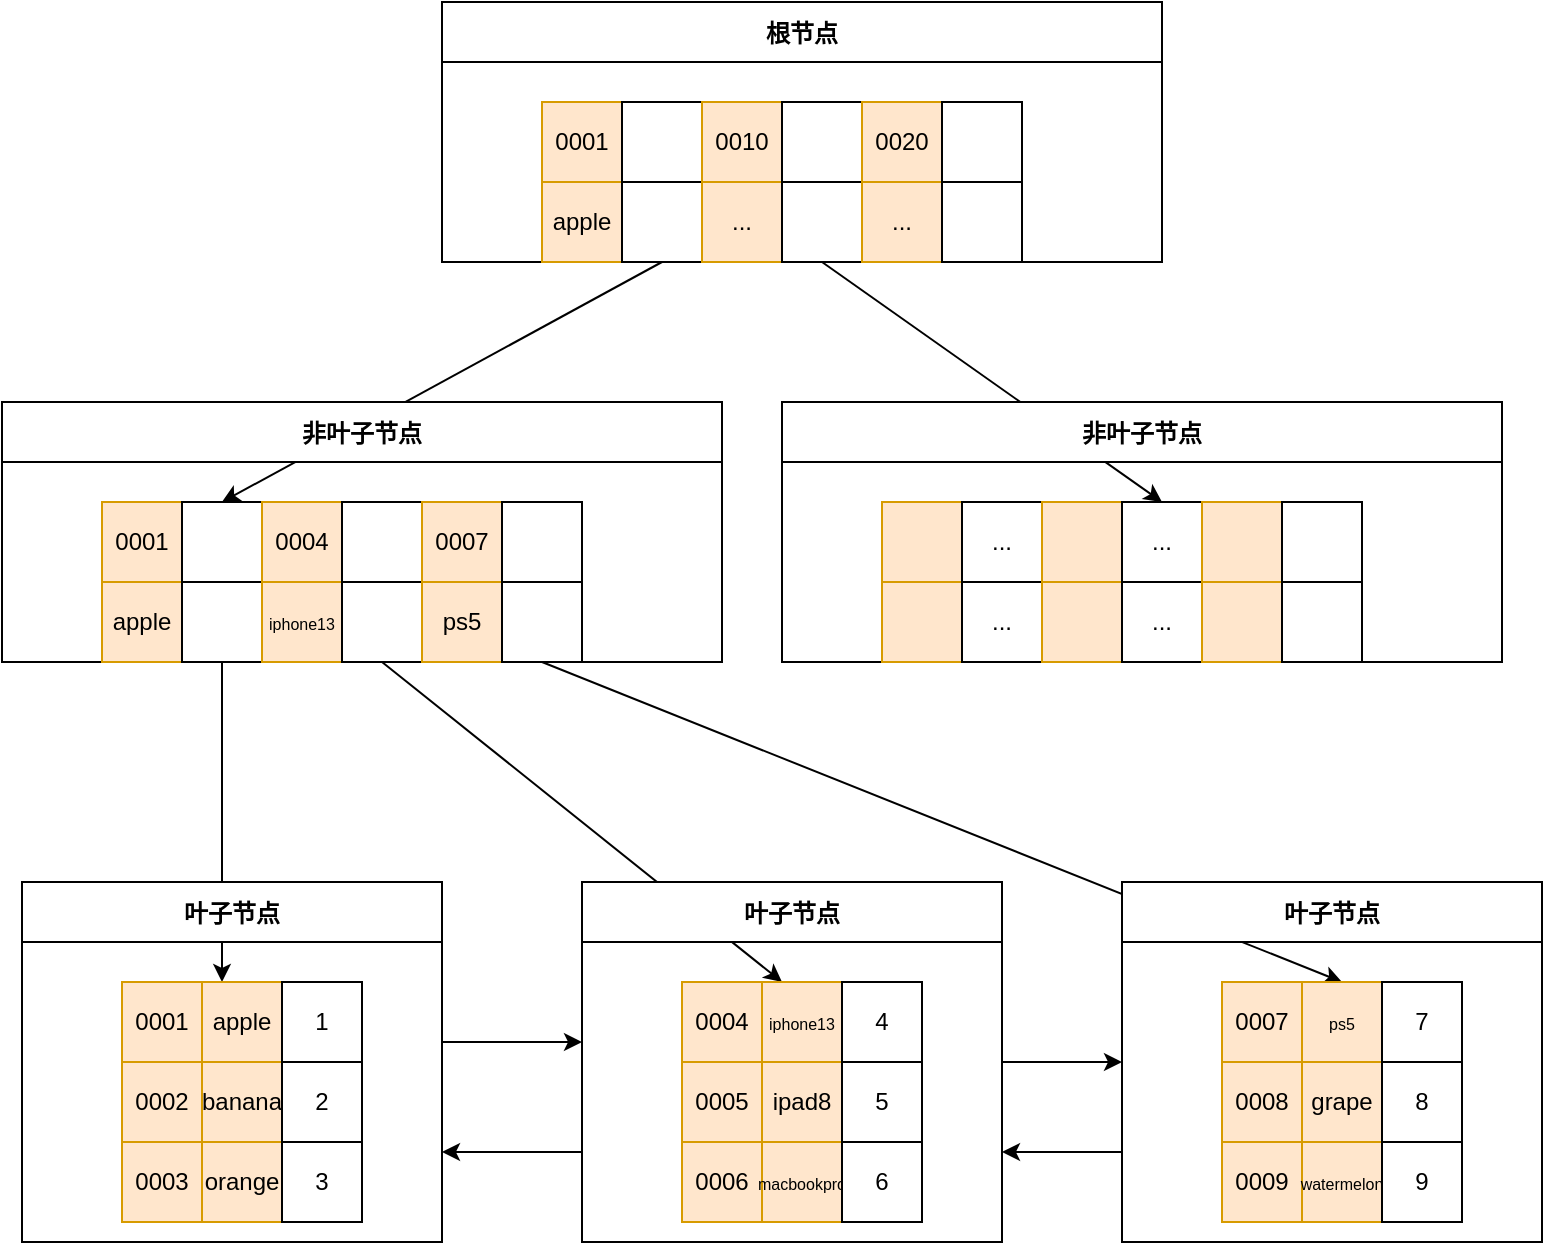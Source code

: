 <mxfile version="24.2.1" type="github">
  <diagram name="第 1 页" id="L3MYszg45aw-9ag5Qtyw">
    <mxGraphModel dx="1242" dy="820" grid="1" gridSize="10" guides="1" tooltips="1" connect="1" arrows="1" fold="1" page="1" pageScale="1" pageWidth="827" pageHeight="1169" math="0" shadow="0">
      <root>
        <mxCell id="0" />
        <mxCell id="1" parent="0" />
        <mxCell id="CaWkNsFtZmm8j-gVIiiy-1" value="根节点" style="swimlane;startSize=30;" vertex="1" parent="1">
          <mxGeometry x="230" y="30" width="360" height="130" as="geometry">
            <mxRectangle x="230" y="230" width="80" height="30" as="alternateBounds" />
          </mxGeometry>
        </mxCell>
        <mxCell id="CaWkNsFtZmm8j-gVIiiy-2" value="0001" style="rounded=0;whiteSpace=wrap;html=1;fillColor=#ffe6cc;strokeColor=#d79b00;" vertex="1" parent="CaWkNsFtZmm8j-gVIiiy-1">
          <mxGeometry x="50" y="50" width="40" height="40" as="geometry" />
        </mxCell>
        <mxCell id="CaWkNsFtZmm8j-gVIiiy-3" value="" style="whiteSpace=wrap;html=1;aspect=fixed;" vertex="1" parent="CaWkNsFtZmm8j-gVIiiy-1">
          <mxGeometry x="90" y="50" width="40" height="40" as="geometry" />
        </mxCell>
        <mxCell id="CaWkNsFtZmm8j-gVIiiy-4" value="0010" style="whiteSpace=wrap;html=1;aspect=fixed;fillColor=#ffe6cc;strokeColor=#d79b00;" vertex="1" parent="CaWkNsFtZmm8j-gVIiiy-1">
          <mxGeometry x="130" y="50" width="40" height="40" as="geometry" />
        </mxCell>
        <mxCell id="CaWkNsFtZmm8j-gVIiiy-5" value="" style="whiteSpace=wrap;html=1;aspect=fixed;" vertex="1" parent="CaWkNsFtZmm8j-gVIiiy-1">
          <mxGeometry x="170" y="50" width="40" height="40" as="geometry" />
        </mxCell>
        <mxCell id="CaWkNsFtZmm8j-gVIiiy-6" value="0020" style="whiteSpace=wrap;html=1;aspect=fixed;fillColor=#ffe6cc;strokeColor=#d79b00;" vertex="1" parent="CaWkNsFtZmm8j-gVIiiy-1">
          <mxGeometry x="210" y="50" width="40" height="40" as="geometry" />
        </mxCell>
        <mxCell id="CaWkNsFtZmm8j-gVIiiy-7" value="" style="whiteSpace=wrap;html=1;aspect=fixed;" vertex="1" parent="CaWkNsFtZmm8j-gVIiiy-1">
          <mxGeometry x="250" y="50" width="40" height="40" as="geometry" />
        </mxCell>
        <mxCell id="CaWkNsFtZmm8j-gVIiiy-11" value="apple" style="rounded=0;whiteSpace=wrap;html=1;fillColor=#ffe6cc;strokeColor=#d79b00;" vertex="1" parent="CaWkNsFtZmm8j-gVIiiy-1">
          <mxGeometry x="50" y="90" width="40" height="40" as="geometry" />
        </mxCell>
        <mxCell id="CaWkNsFtZmm8j-gVIiiy-12" value="" style="whiteSpace=wrap;html=1;aspect=fixed;" vertex="1" parent="CaWkNsFtZmm8j-gVIiiy-1">
          <mxGeometry x="90" y="90" width="40" height="40" as="geometry" />
        </mxCell>
        <mxCell id="CaWkNsFtZmm8j-gVIiiy-13" value="..." style="whiteSpace=wrap;html=1;aspect=fixed;fillColor=#ffe6cc;strokeColor=#d79b00;" vertex="1" parent="CaWkNsFtZmm8j-gVIiiy-1">
          <mxGeometry x="130" y="90" width="40" height="40" as="geometry" />
        </mxCell>
        <mxCell id="CaWkNsFtZmm8j-gVIiiy-14" value="" style="whiteSpace=wrap;html=1;aspect=fixed;" vertex="1" parent="CaWkNsFtZmm8j-gVIiiy-1">
          <mxGeometry x="170" y="90" width="40" height="40" as="geometry" />
        </mxCell>
        <mxCell id="CaWkNsFtZmm8j-gVIiiy-15" value="..." style="whiteSpace=wrap;html=1;aspect=fixed;fillColor=#ffe6cc;strokeColor=#d79b00;" vertex="1" parent="CaWkNsFtZmm8j-gVIiiy-1">
          <mxGeometry x="210" y="90" width="40" height="40" as="geometry" />
        </mxCell>
        <mxCell id="CaWkNsFtZmm8j-gVIiiy-16" value="" style="whiteSpace=wrap;html=1;aspect=fixed;" vertex="1" parent="CaWkNsFtZmm8j-gVIiiy-1">
          <mxGeometry x="250" y="90" width="40" height="40" as="geometry" />
        </mxCell>
        <mxCell id="CaWkNsFtZmm8j-gVIiiy-30" value="" style="endArrow=classic;html=1;rounded=0;entryX=0.5;entryY=0;entryDx=0;entryDy=0;" edge="1" parent="CaWkNsFtZmm8j-gVIiiy-1" target="CaWkNsFtZmm8j-gVIiiy-19">
          <mxGeometry width="50" height="50" relative="1" as="geometry">
            <mxPoint x="110" y="130" as="sourcePoint" />
            <mxPoint x="160" y="80" as="targetPoint" />
          </mxGeometry>
        </mxCell>
        <mxCell id="CaWkNsFtZmm8j-gVIiiy-44" value="" style="endArrow=classic;html=1;rounded=0;entryX=0.5;entryY=0;entryDx=0;entryDy=0;" edge="1" parent="CaWkNsFtZmm8j-gVIiiy-1" target="CaWkNsFtZmm8j-gVIiiy-35">
          <mxGeometry width="50" height="50" relative="1" as="geometry">
            <mxPoint x="190" y="130" as="sourcePoint" />
            <mxPoint x="240" y="80" as="targetPoint" />
          </mxGeometry>
        </mxCell>
        <mxCell id="CaWkNsFtZmm8j-gVIiiy-17" value="非叶子节点" style="swimlane;startSize=30;" vertex="1" parent="1">
          <mxGeometry x="10" y="230" width="360" height="130" as="geometry">
            <mxRectangle x="230" y="230" width="80" height="30" as="alternateBounds" />
          </mxGeometry>
        </mxCell>
        <mxCell id="CaWkNsFtZmm8j-gVIiiy-18" value="0001" style="rounded=0;whiteSpace=wrap;html=1;fillColor=#ffe6cc;strokeColor=#d79b00;" vertex="1" parent="CaWkNsFtZmm8j-gVIiiy-17">
          <mxGeometry x="50" y="50" width="40" height="40" as="geometry" />
        </mxCell>
        <mxCell id="CaWkNsFtZmm8j-gVIiiy-19" value="" style="whiteSpace=wrap;html=1;aspect=fixed;" vertex="1" parent="CaWkNsFtZmm8j-gVIiiy-17">
          <mxGeometry x="90" y="50" width="40" height="40" as="geometry" />
        </mxCell>
        <mxCell id="CaWkNsFtZmm8j-gVIiiy-20" value="0004" style="whiteSpace=wrap;html=1;aspect=fixed;fillColor=#ffe6cc;strokeColor=#d79b00;" vertex="1" parent="CaWkNsFtZmm8j-gVIiiy-17">
          <mxGeometry x="130" y="50" width="40" height="40" as="geometry" />
        </mxCell>
        <mxCell id="CaWkNsFtZmm8j-gVIiiy-21" value="" style="whiteSpace=wrap;html=1;aspect=fixed;" vertex="1" parent="CaWkNsFtZmm8j-gVIiiy-17">
          <mxGeometry x="170" y="50" width="40" height="40" as="geometry" />
        </mxCell>
        <mxCell id="CaWkNsFtZmm8j-gVIiiy-22" value="0007" style="whiteSpace=wrap;html=1;aspect=fixed;fillColor=#ffe6cc;strokeColor=#d79b00;" vertex="1" parent="CaWkNsFtZmm8j-gVIiiy-17">
          <mxGeometry x="210" y="50" width="40" height="40" as="geometry" />
        </mxCell>
        <mxCell id="CaWkNsFtZmm8j-gVIiiy-23" value="" style="whiteSpace=wrap;html=1;aspect=fixed;" vertex="1" parent="CaWkNsFtZmm8j-gVIiiy-17">
          <mxGeometry x="250" y="50" width="40" height="40" as="geometry" />
        </mxCell>
        <mxCell id="CaWkNsFtZmm8j-gVIiiy-24" value="apple" style="rounded=0;whiteSpace=wrap;html=1;fillColor=#ffe6cc;strokeColor=#d79b00;" vertex="1" parent="CaWkNsFtZmm8j-gVIiiy-17">
          <mxGeometry x="50" y="90" width="40" height="40" as="geometry" />
        </mxCell>
        <mxCell id="CaWkNsFtZmm8j-gVIiiy-25" value="" style="whiteSpace=wrap;html=1;aspect=fixed;" vertex="1" parent="CaWkNsFtZmm8j-gVIiiy-17">
          <mxGeometry x="90" y="90" width="40" height="40" as="geometry" />
        </mxCell>
        <mxCell id="CaWkNsFtZmm8j-gVIiiy-26" value="&lt;font style=&quot;font-size: 8px;&quot;&gt;iphone13&lt;/font&gt;" style="whiteSpace=wrap;html=1;aspect=fixed;fillColor=#ffe6cc;strokeColor=#d79b00;" vertex="1" parent="CaWkNsFtZmm8j-gVIiiy-17">
          <mxGeometry x="130" y="90" width="40" height="40" as="geometry" />
        </mxCell>
        <mxCell id="CaWkNsFtZmm8j-gVIiiy-27" value="" style="whiteSpace=wrap;html=1;aspect=fixed;" vertex="1" parent="CaWkNsFtZmm8j-gVIiiy-17">
          <mxGeometry x="170" y="90" width="40" height="40" as="geometry" />
        </mxCell>
        <mxCell id="CaWkNsFtZmm8j-gVIiiy-28" value="ps5" style="whiteSpace=wrap;html=1;aspect=fixed;fillColor=#ffe6cc;strokeColor=#d79b00;" vertex="1" parent="CaWkNsFtZmm8j-gVIiiy-17">
          <mxGeometry x="210" y="90" width="40" height="40" as="geometry" />
        </mxCell>
        <mxCell id="CaWkNsFtZmm8j-gVIiiy-29" value="" style="whiteSpace=wrap;html=1;aspect=fixed;" vertex="1" parent="CaWkNsFtZmm8j-gVIiiy-17">
          <mxGeometry x="250" y="90" width="40" height="40" as="geometry" />
        </mxCell>
        <mxCell id="CaWkNsFtZmm8j-gVIiiy-61" value="" style="endArrow=classic;html=1;rounded=0;entryX=0.25;entryY=0;entryDx=0;entryDy=0;" edge="1" parent="CaWkNsFtZmm8j-gVIiiy-17" target="CaWkNsFtZmm8j-gVIiiy-47">
          <mxGeometry width="50" height="50" relative="1" as="geometry">
            <mxPoint x="110" y="130" as="sourcePoint" />
            <mxPoint x="160" y="80" as="targetPoint" />
          </mxGeometry>
        </mxCell>
        <mxCell id="CaWkNsFtZmm8j-gVIiiy-82" value="" style="endArrow=classic;html=1;rounded=0;entryX=0.25;entryY=0;entryDx=0;entryDy=0;" edge="1" parent="CaWkNsFtZmm8j-gVIiiy-17" target="CaWkNsFtZmm8j-gVIiiy-64">
          <mxGeometry width="50" height="50" relative="1" as="geometry">
            <mxPoint x="190" y="130" as="sourcePoint" />
            <mxPoint x="240" y="80" as="targetPoint" />
          </mxGeometry>
        </mxCell>
        <mxCell id="CaWkNsFtZmm8j-gVIiiy-83" value="" style="endArrow=classic;html=1;rounded=0;entryX=0.5;entryY=0;entryDx=0;entryDy=0;" edge="1" parent="CaWkNsFtZmm8j-gVIiiy-17" target="CaWkNsFtZmm8j-gVIiiy-74">
          <mxGeometry width="50" height="50" relative="1" as="geometry">
            <mxPoint x="270" y="130" as="sourcePoint" />
            <mxPoint x="320" y="80" as="targetPoint" />
          </mxGeometry>
        </mxCell>
        <mxCell id="CaWkNsFtZmm8j-gVIiiy-31" value="非叶子节点" style="swimlane;startSize=30;" vertex="1" parent="1">
          <mxGeometry x="400" y="230" width="360" height="130" as="geometry">
            <mxRectangle x="230" y="230" width="80" height="30" as="alternateBounds" />
          </mxGeometry>
        </mxCell>
        <mxCell id="CaWkNsFtZmm8j-gVIiiy-32" value="" style="rounded=0;whiteSpace=wrap;html=1;fillColor=#ffe6cc;strokeColor=#d79b00;" vertex="1" parent="CaWkNsFtZmm8j-gVIiiy-31">
          <mxGeometry x="50" y="50" width="40" height="40" as="geometry" />
        </mxCell>
        <mxCell id="CaWkNsFtZmm8j-gVIiiy-33" value="..." style="whiteSpace=wrap;html=1;aspect=fixed;" vertex="1" parent="CaWkNsFtZmm8j-gVIiiy-31">
          <mxGeometry x="90" y="50" width="40" height="40" as="geometry" />
        </mxCell>
        <mxCell id="CaWkNsFtZmm8j-gVIiiy-34" value="" style="whiteSpace=wrap;html=1;aspect=fixed;fillColor=#ffe6cc;strokeColor=#d79b00;" vertex="1" parent="CaWkNsFtZmm8j-gVIiiy-31">
          <mxGeometry x="130" y="50" width="40" height="40" as="geometry" />
        </mxCell>
        <mxCell id="CaWkNsFtZmm8j-gVIiiy-35" value="..." style="whiteSpace=wrap;html=1;aspect=fixed;" vertex="1" parent="CaWkNsFtZmm8j-gVIiiy-31">
          <mxGeometry x="170" y="50" width="40" height="40" as="geometry" />
        </mxCell>
        <mxCell id="CaWkNsFtZmm8j-gVIiiy-36" value="" style="whiteSpace=wrap;html=1;aspect=fixed;fillColor=#ffe6cc;strokeColor=#d79b00;" vertex="1" parent="CaWkNsFtZmm8j-gVIiiy-31">
          <mxGeometry x="210" y="50" width="40" height="40" as="geometry" />
        </mxCell>
        <mxCell id="CaWkNsFtZmm8j-gVIiiy-37" value="" style="whiteSpace=wrap;html=1;aspect=fixed;" vertex="1" parent="CaWkNsFtZmm8j-gVIiiy-31">
          <mxGeometry x="250" y="50" width="40" height="40" as="geometry" />
        </mxCell>
        <mxCell id="CaWkNsFtZmm8j-gVIiiy-38" value="" style="rounded=0;whiteSpace=wrap;html=1;fillColor=#ffe6cc;strokeColor=#d79b00;" vertex="1" parent="CaWkNsFtZmm8j-gVIiiy-31">
          <mxGeometry x="50" y="90" width="40" height="40" as="geometry" />
        </mxCell>
        <mxCell id="CaWkNsFtZmm8j-gVIiiy-39" value="..." style="whiteSpace=wrap;html=1;aspect=fixed;" vertex="1" parent="CaWkNsFtZmm8j-gVIiiy-31">
          <mxGeometry x="90" y="90" width="40" height="40" as="geometry" />
        </mxCell>
        <mxCell id="CaWkNsFtZmm8j-gVIiiy-40" value="" style="whiteSpace=wrap;html=1;aspect=fixed;fillColor=#ffe6cc;strokeColor=#d79b00;" vertex="1" parent="CaWkNsFtZmm8j-gVIiiy-31">
          <mxGeometry x="130" y="90" width="40" height="40" as="geometry" />
        </mxCell>
        <mxCell id="CaWkNsFtZmm8j-gVIiiy-41" value="..." style="whiteSpace=wrap;html=1;aspect=fixed;" vertex="1" parent="CaWkNsFtZmm8j-gVIiiy-31">
          <mxGeometry x="170" y="90" width="40" height="40" as="geometry" />
        </mxCell>
        <mxCell id="CaWkNsFtZmm8j-gVIiiy-42" value="" style="whiteSpace=wrap;html=1;aspect=fixed;fillColor=#ffe6cc;strokeColor=#d79b00;" vertex="1" parent="CaWkNsFtZmm8j-gVIiiy-31">
          <mxGeometry x="210" y="90" width="40" height="40" as="geometry" />
        </mxCell>
        <mxCell id="CaWkNsFtZmm8j-gVIiiy-43" value="" style="whiteSpace=wrap;html=1;aspect=fixed;" vertex="1" parent="CaWkNsFtZmm8j-gVIiiy-31">
          <mxGeometry x="250" y="90" width="40" height="40" as="geometry" />
        </mxCell>
        <mxCell id="CaWkNsFtZmm8j-gVIiiy-45" value="叶子节点" style="swimlane;startSize=30;" vertex="1" parent="1">
          <mxGeometry x="20" y="470" width="210" height="180" as="geometry">
            <mxRectangle x="230" y="230" width="80" height="30" as="alternateBounds" />
          </mxGeometry>
        </mxCell>
        <mxCell id="CaWkNsFtZmm8j-gVIiiy-46" value="0001" style="rounded=0;whiteSpace=wrap;html=1;fillColor=#ffe6cc;strokeColor=#d79b00;" vertex="1" parent="CaWkNsFtZmm8j-gVIiiy-45">
          <mxGeometry x="50" y="50" width="40" height="40" as="geometry" />
        </mxCell>
        <mxCell id="CaWkNsFtZmm8j-gVIiiy-47" value="apple" style="whiteSpace=wrap;html=1;aspect=fixed;fillColor=#ffe6cc;strokeColor=#d79b00;" vertex="1" parent="CaWkNsFtZmm8j-gVIiiy-45">
          <mxGeometry x="90" y="50" width="40" height="40" as="geometry" />
        </mxCell>
        <mxCell id="CaWkNsFtZmm8j-gVIiiy-48" value="1" style="whiteSpace=wrap;html=1;aspect=fixed;" vertex="1" parent="CaWkNsFtZmm8j-gVIiiy-45">
          <mxGeometry x="130" y="50" width="40" height="40" as="geometry" />
        </mxCell>
        <mxCell id="CaWkNsFtZmm8j-gVIiiy-52" value="0002" style="rounded=0;whiteSpace=wrap;html=1;fillColor=#ffe6cc;strokeColor=#d79b00;" vertex="1" parent="CaWkNsFtZmm8j-gVIiiy-45">
          <mxGeometry x="50" y="90" width="40" height="40" as="geometry" />
        </mxCell>
        <mxCell id="CaWkNsFtZmm8j-gVIiiy-53" value="banana" style="whiteSpace=wrap;html=1;aspect=fixed;fillColor=#ffe6cc;strokeColor=#d79b00;" vertex="1" parent="CaWkNsFtZmm8j-gVIiiy-45">
          <mxGeometry x="90" y="90" width="40" height="40" as="geometry" />
        </mxCell>
        <mxCell id="CaWkNsFtZmm8j-gVIiiy-54" value="2" style="whiteSpace=wrap;html=1;aspect=fixed;" vertex="1" parent="CaWkNsFtZmm8j-gVIiiy-45">
          <mxGeometry x="130" y="90" width="40" height="40" as="geometry" />
        </mxCell>
        <mxCell id="CaWkNsFtZmm8j-gVIiiy-58" value="0003" style="rounded=0;whiteSpace=wrap;html=1;fillColor=#ffe6cc;strokeColor=#d79b00;" vertex="1" parent="CaWkNsFtZmm8j-gVIiiy-45">
          <mxGeometry x="50" y="130" width="40" height="40" as="geometry" />
        </mxCell>
        <mxCell id="CaWkNsFtZmm8j-gVIiiy-59" value="orange" style="whiteSpace=wrap;html=1;aspect=fixed;fillColor=#ffe6cc;strokeColor=#d79b00;" vertex="1" parent="CaWkNsFtZmm8j-gVIiiy-45">
          <mxGeometry x="90" y="130" width="40" height="40" as="geometry" />
        </mxCell>
        <mxCell id="CaWkNsFtZmm8j-gVIiiy-60" value="3" style="whiteSpace=wrap;html=1;aspect=fixed;" vertex="1" parent="CaWkNsFtZmm8j-gVIiiy-45">
          <mxGeometry x="130" y="130" width="40" height="40" as="geometry" />
        </mxCell>
        <mxCell id="CaWkNsFtZmm8j-gVIiiy-86" style="edgeStyle=orthogonalEdgeStyle;rounded=0;orthogonalLoop=1;jettySize=auto;html=1;exitX=1;exitY=0.5;exitDx=0;exitDy=0;entryX=0;entryY=0.5;entryDx=0;entryDy=0;" edge="1" parent="1" source="CaWkNsFtZmm8j-gVIiiy-62" target="CaWkNsFtZmm8j-gVIiiy-72">
          <mxGeometry relative="1" as="geometry" />
        </mxCell>
        <mxCell id="CaWkNsFtZmm8j-gVIiiy-62" value="叶子节点" style="swimlane;startSize=30;" vertex="1" parent="1">
          <mxGeometry x="300" y="470" width="210" height="180" as="geometry">
            <mxRectangle x="230" y="230" width="80" height="30" as="alternateBounds" />
          </mxGeometry>
        </mxCell>
        <mxCell id="CaWkNsFtZmm8j-gVIiiy-63" value="0004" style="rounded=0;whiteSpace=wrap;html=1;fillColor=#ffe6cc;strokeColor=#d79b00;" vertex="1" parent="CaWkNsFtZmm8j-gVIiiy-62">
          <mxGeometry x="50" y="50" width="40" height="40" as="geometry" />
        </mxCell>
        <mxCell id="CaWkNsFtZmm8j-gVIiiy-64" value="&lt;font style=&quot;font-size: 8px;&quot;&gt;iphone13&lt;/font&gt;" style="whiteSpace=wrap;html=1;aspect=fixed;fillColor=#ffe6cc;strokeColor=#d79b00;" vertex="1" parent="CaWkNsFtZmm8j-gVIiiy-62">
          <mxGeometry x="90" y="50" width="40" height="40" as="geometry" />
        </mxCell>
        <mxCell id="CaWkNsFtZmm8j-gVIiiy-65" value="4" style="whiteSpace=wrap;html=1;aspect=fixed;" vertex="1" parent="CaWkNsFtZmm8j-gVIiiy-62">
          <mxGeometry x="130" y="50" width="40" height="40" as="geometry" />
        </mxCell>
        <mxCell id="CaWkNsFtZmm8j-gVIiiy-66" value="0005" style="rounded=0;whiteSpace=wrap;html=1;fillColor=#ffe6cc;strokeColor=#d79b00;" vertex="1" parent="CaWkNsFtZmm8j-gVIiiy-62">
          <mxGeometry x="50" y="90" width="40" height="40" as="geometry" />
        </mxCell>
        <mxCell id="CaWkNsFtZmm8j-gVIiiy-67" value="ipad8" style="whiteSpace=wrap;html=1;aspect=fixed;fillColor=#ffe6cc;strokeColor=#d79b00;" vertex="1" parent="CaWkNsFtZmm8j-gVIiiy-62">
          <mxGeometry x="90" y="90" width="40" height="40" as="geometry" />
        </mxCell>
        <mxCell id="CaWkNsFtZmm8j-gVIiiy-68" value="5" style="whiteSpace=wrap;html=1;aspect=fixed;" vertex="1" parent="CaWkNsFtZmm8j-gVIiiy-62">
          <mxGeometry x="130" y="90" width="40" height="40" as="geometry" />
        </mxCell>
        <mxCell id="CaWkNsFtZmm8j-gVIiiy-69" value="0006" style="rounded=0;whiteSpace=wrap;html=1;fillColor=#ffe6cc;strokeColor=#d79b00;" vertex="1" parent="CaWkNsFtZmm8j-gVIiiy-62">
          <mxGeometry x="50" y="130" width="40" height="40" as="geometry" />
        </mxCell>
        <mxCell id="CaWkNsFtZmm8j-gVIiiy-70" value="&lt;font style=&quot;font-size: 8px;&quot;&gt;macbookpro&lt;/font&gt;" style="whiteSpace=wrap;html=1;aspect=fixed;fillColor=#ffe6cc;strokeColor=#d79b00;" vertex="1" parent="CaWkNsFtZmm8j-gVIiiy-62">
          <mxGeometry x="90" y="130" width="40" height="40" as="geometry" />
        </mxCell>
        <mxCell id="CaWkNsFtZmm8j-gVIiiy-71" value="6" style="whiteSpace=wrap;html=1;aspect=fixed;" vertex="1" parent="CaWkNsFtZmm8j-gVIiiy-62">
          <mxGeometry x="130" y="130" width="40" height="40" as="geometry" />
        </mxCell>
        <mxCell id="CaWkNsFtZmm8j-gVIiiy-85" value="" style="endArrow=classic;html=1;rounded=0;entryX=1;entryY=0.75;entryDx=0;entryDy=0;" edge="1" parent="CaWkNsFtZmm8j-gVIiiy-62" target="CaWkNsFtZmm8j-gVIiiy-45">
          <mxGeometry width="50" height="50" relative="1" as="geometry">
            <mxPoint y="135" as="sourcePoint" />
            <mxPoint x="50" y="90" as="targetPoint" />
          </mxGeometry>
        </mxCell>
        <mxCell id="CaWkNsFtZmm8j-gVIiiy-87" style="edgeStyle=orthogonalEdgeStyle;rounded=0;orthogonalLoop=1;jettySize=auto;html=1;exitX=0;exitY=0.75;exitDx=0;exitDy=0;entryX=1;entryY=0.75;entryDx=0;entryDy=0;" edge="1" parent="1" source="CaWkNsFtZmm8j-gVIiiy-72" target="CaWkNsFtZmm8j-gVIiiy-62">
          <mxGeometry relative="1" as="geometry" />
        </mxCell>
        <mxCell id="CaWkNsFtZmm8j-gVIiiy-72" value="叶子节点" style="swimlane;startSize=30;" vertex="1" parent="1">
          <mxGeometry x="570" y="470" width="210" height="180" as="geometry">
            <mxRectangle x="230" y="230" width="80" height="30" as="alternateBounds" />
          </mxGeometry>
        </mxCell>
        <mxCell id="CaWkNsFtZmm8j-gVIiiy-73" value="0007" style="rounded=0;whiteSpace=wrap;html=1;fillColor=#ffe6cc;strokeColor=#d79b00;" vertex="1" parent="CaWkNsFtZmm8j-gVIiiy-72">
          <mxGeometry x="50" y="50" width="40" height="40" as="geometry" />
        </mxCell>
        <mxCell id="CaWkNsFtZmm8j-gVIiiy-74" value="&lt;font style=&quot;font-size: 8px;&quot;&gt;ps5&lt;/font&gt;" style="whiteSpace=wrap;html=1;aspect=fixed;fillColor=#ffe6cc;strokeColor=#d79b00;" vertex="1" parent="CaWkNsFtZmm8j-gVIiiy-72">
          <mxGeometry x="90" y="50" width="40" height="40" as="geometry" />
        </mxCell>
        <mxCell id="CaWkNsFtZmm8j-gVIiiy-75" value="7" style="whiteSpace=wrap;html=1;aspect=fixed;" vertex="1" parent="CaWkNsFtZmm8j-gVIiiy-72">
          <mxGeometry x="130" y="50" width="40" height="40" as="geometry" />
        </mxCell>
        <mxCell id="CaWkNsFtZmm8j-gVIiiy-76" value="0008" style="rounded=0;whiteSpace=wrap;html=1;fillColor=#ffe6cc;strokeColor=#d79b00;" vertex="1" parent="CaWkNsFtZmm8j-gVIiiy-72">
          <mxGeometry x="50" y="90" width="40" height="40" as="geometry" />
        </mxCell>
        <mxCell id="CaWkNsFtZmm8j-gVIiiy-77" value="grape" style="whiteSpace=wrap;html=1;aspect=fixed;fillColor=#ffe6cc;strokeColor=#d79b00;" vertex="1" parent="CaWkNsFtZmm8j-gVIiiy-72">
          <mxGeometry x="90" y="90" width="40" height="40" as="geometry" />
        </mxCell>
        <mxCell id="CaWkNsFtZmm8j-gVIiiy-78" value="8" style="whiteSpace=wrap;html=1;aspect=fixed;" vertex="1" parent="CaWkNsFtZmm8j-gVIiiy-72">
          <mxGeometry x="130" y="90" width="40" height="40" as="geometry" />
        </mxCell>
        <mxCell id="CaWkNsFtZmm8j-gVIiiy-79" value="0009" style="rounded=0;whiteSpace=wrap;html=1;fillColor=#ffe6cc;strokeColor=#d79b00;" vertex="1" parent="CaWkNsFtZmm8j-gVIiiy-72">
          <mxGeometry x="50" y="130" width="40" height="40" as="geometry" />
        </mxCell>
        <mxCell id="CaWkNsFtZmm8j-gVIiiy-80" value="&lt;font style=&quot;font-size: 8px;&quot;&gt;watermelon&lt;/font&gt;" style="whiteSpace=wrap;html=1;aspect=fixed;fillColor=#ffe6cc;strokeColor=#d79b00;" vertex="1" parent="CaWkNsFtZmm8j-gVIiiy-72">
          <mxGeometry x="90" y="130" width="40" height="40" as="geometry" />
        </mxCell>
        <mxCell id="CaWkNsFtZmm8j-gVIiiy-81" value="9" style="whiteSpace=wrap;html=1;aspect=fixed;" vertex="1" parent="CaWkNsFtZmm8j-gVIiiy-72">
          <mxGeometry x="130" y="130" width="40" height="40" as="geometry" />
        </mxCell>
        <mxCell id="CaWkNsFtZmm8j-gVIiiy-84" value="" style="endArrow=classic;html=1;rounded=0;" edge="1" parent="1">
          <mxGeometry width="50" height="50" relative="1" as="geometry">
            <mxPoint x="230" y="550" as="sourcePoint" />
            <mxPoint x="300" y="550" as="targetPoint" />
          </mxGeometry>
        </mxCell>
      </root>
    </mxGraphModel>
  </diagram>
</mxfile>
